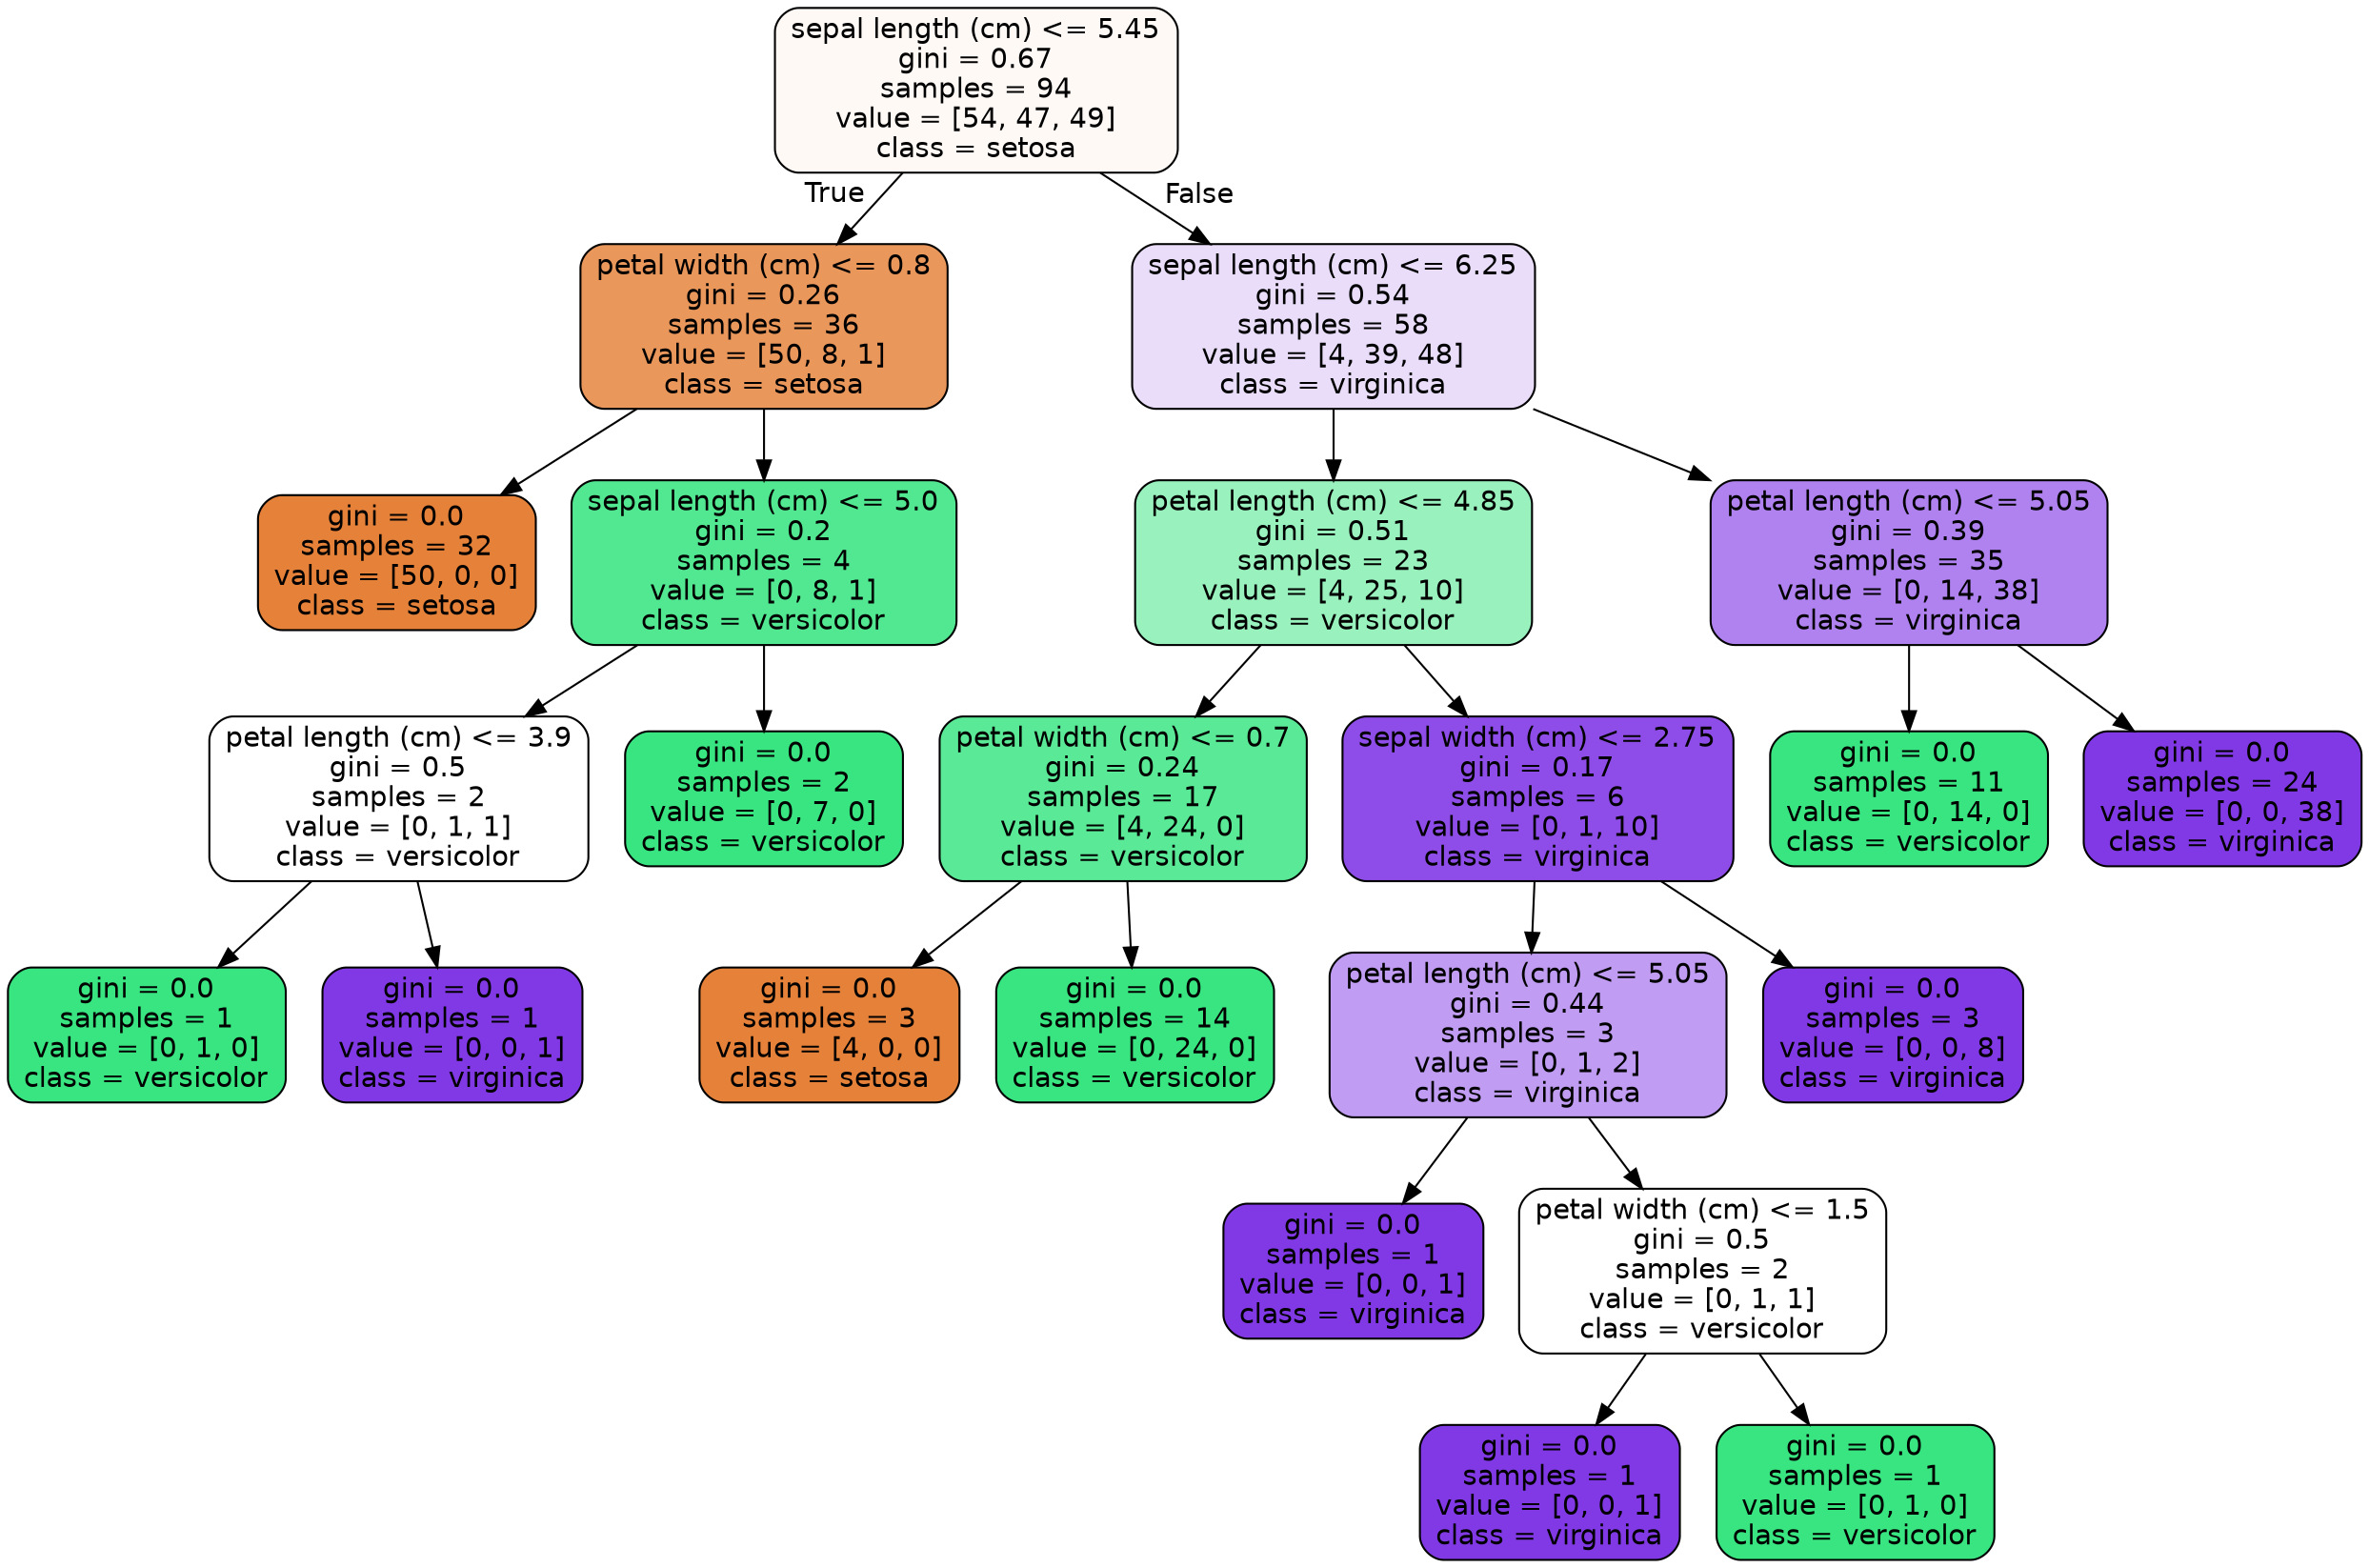 digraph Tree {
node [shape=box, style="filled, rounded", color="black", fontname=helvetica] ;
edge [fontname=helvetica] ;
0 [label="sepal length (cm) <= 5.45\ngini = 0.67\nsamples = 94\nvalue = [54, 47, 49]\nclass = setosa", fillcolor="#fef9f5"] ;
1 [label="petal width (cm) <= 0.8\ngini = 0.26\nsamples = 36\nvalue = [50, 8, 1]\nclass = setosa", fillcolor="#ea975c"] ;
0 -> 1 [labeldistance=2.5, labelangle=45, headlabel="True"] ;
2 [label="gini = 0.0\nsamples = 32\nvalue = [50, 0, 0]\nclass = setosa", fillcolor="#e58139"] ;
1 -> 2 ;
3 [label="sepal length (cm) <= 5.0\ngini = 0.2\nsamples = 4\nvalue = [0, 8, 1]\nclass = versicolor", fillcolor="#52e891"] ;
1 -> 3 ;
4 [label="petal length (cm) <= 3.9\ngini = 0.5\nsamples = 2\nvalue = [0, 1, 1]\nclass = versicolor", fillcolor="#ffffff"] ;
3 -> 4 ;
5 [label="gini = 0.0\nsamples = 1\nvalue = [0, 1, 0]\nclass = versicolor", fillcolor="#39e581"] ;
4 -> 5 ;
6 [label="gini = 0.0\nsamples = 1\nvalue = [0, 0, 1]\nclass = virginica", fillcolor="#8139e5"] ;
4 -> 6 ;
7 [label="gini = 0.0\nsamples = 2\nvalue = [0, 7, 0]\nclass = versicolor", fillcolor="#39e581"] ;
3 -> 7 ;
8 [label="sepal length (cm) <= 6.25\ngini = 0.54\nsamples = 58\nvalue = [4, 39, 48]\nclass = virginica", fillcolor="#e9ddfa"] ;
0 -> 8 [labeldistance=2.5, labelangle=-45, headlabel="False"] ;
9 [label="petal length (cm) <= 4.85\ngini = 0.51\nsamples = 23\nvalue = [4, 25, 10]\nclass = versicolor", fillcolor="#99f2be"] ;
8 -> 9 ;
10 [label="petal width (cm) <= 0.7\ngini = 0.24\nsamples = 17\nvalue = [4, 24, 0]\nclass = versicolor", fillcolor="#5ae996"] ;
9 -> 10 ;
11 [label="gini = 0.0\nsamples = 3\nvalue = [4, 0, 0]\nclass = setosa", fillcolor="#e58139"] ;
10 -> 11 ;
12 [label="gini = 0.0\nsamples = 14\nvalue = [0, 24, 0]\nclass = versicolor", fillcolor="#39e581"] ;
10 -> 12 ;
13 [label="sepal width (cm) <= 2.75\ngini = 0.17\nsamples = 6\nvalue = [0, 1, 10]\nclass = virginica", fillcolor="#8e4de8"] ;
9 -> 13 ;
14 [label="petal length (cm) <= 5.05\ngini = 0.44\nsamples = 3\nvalue = [0, 1, 2]\nclass = virginica", fillcolor="#c09cf2"] ;
13 -> 14 ;
15 [label="gini = 0.0\nsamples = 1\nvalue = [0, 0, 1]\nclass = virginica", fillcolor="#8139e5"] ;
14 -> 15 ;
16 [label="petal width (cm) <= 1.5\ngini = 0.5\nsamples = 2\nvalue = [0, 1, 1]\nclass = versicolor", fillcolor="#ffffff"] ;
14 -> 16 ;
17 [label="gini = 0.0\nsamples = 1\nvalue = [0, 0, 1]\nclass = virginica", fillcolor="#8139e5"] ;
16 -> 17 ;
18 [label="gini = 0.0\nsamples = 1\nvalue = [0, 1, 0]\nclass = versicolor", fillcolor="#39e581"] ;
16 -> 18 ;
19 [label="gini = 0.0\nsamples = 3\nvalue = [0, 0, 8]\nclass = virginica", fillcolor="#8139e5"] ;
13 -> 19 ;
20 [label="petal length (cm) <= 5.05\ngini = 0.39\nsamples = 35\nvalue = [0, 14, 38]\nclass = virginica", fillcolor="#af82ef"] ;
8 -> 20 ;
21 [label="gini = 0.0\nsamples = 11\nvalue = [0, 14, 0]\nclass = versicolor", fillcolor="#39e581"] ;
20 -> 21 ;
22 [label="gini = 0.0\nsamples = 24\nvalue = [0, 0, 38]\nclass = virginica", fillcolor="#8139e5"] ;
20 -> 22 ;
}